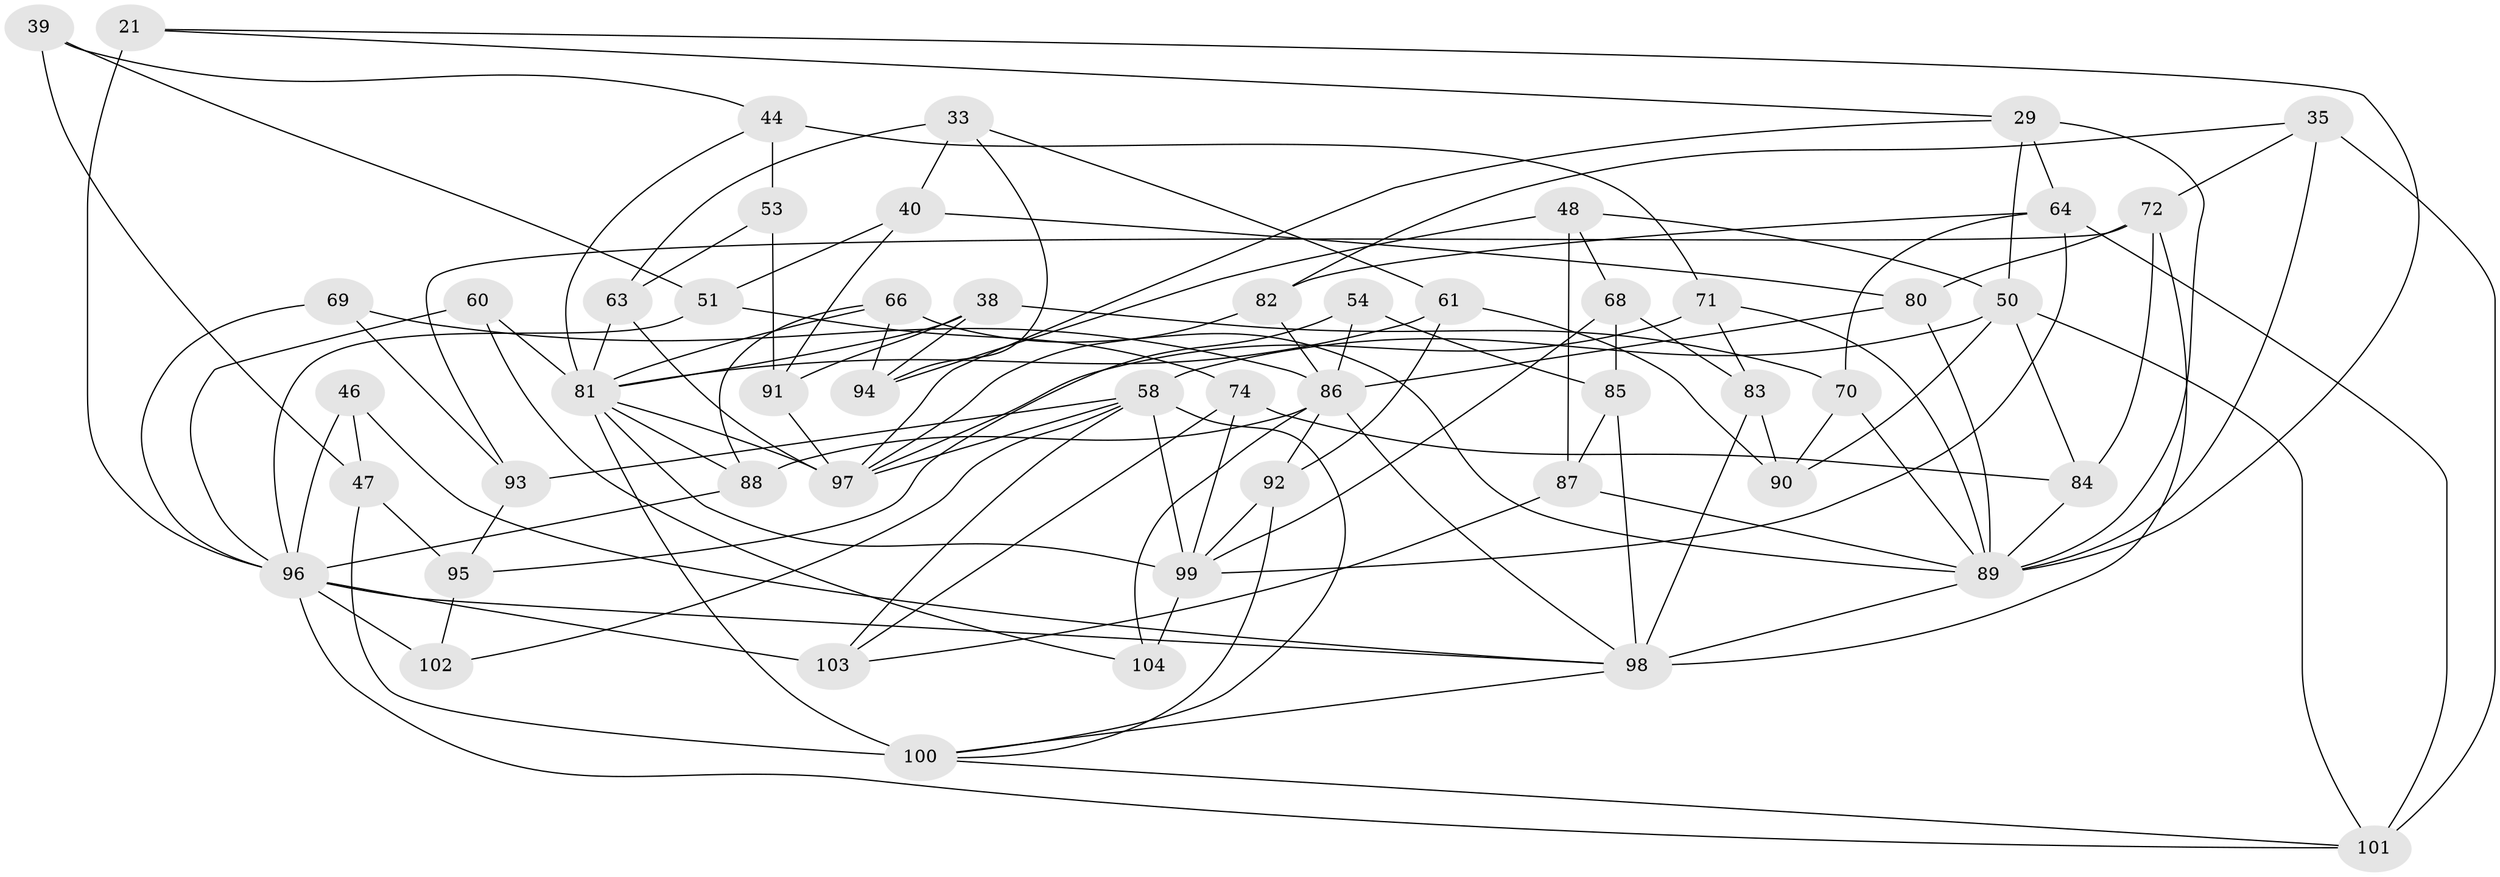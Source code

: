 // original degree distribution, {4: 1.0}
// Generated by graph-tools (version 1.1) at 2025/56/03/09/25 04:56:24]
// undirected, 52 vertices, 121 edges
graph export_dot {
graph [start="1"]
  node [color=gray90,style=filled];
  21 [super="+18"];
  29 [super="+27"];
  33;
  35 [super="+30"];
  38;
  39;
  40;
  44 [super="+37"];
  46;
  47 [super="+31"];
  48;
  50 [super="+36+43"];
  51;
  53;
  54;
  58 [super="+4+12+32"];
  60;
  61;
  63;
  64 [super="+11+20"];
  66;
  68;
  69;
  70;
  71 [super="+57"];
  72 [super="+55"];
  74 [super="+25"];
  80 [super="+78"];
  81 [super="+22+56+34+41"];
  82;
  83;
  84;
  85 [super="+5"];
  86 [super="+13+67"];
  87;
  88;
  89 [super="+6+59"];
  90;
  91;
  92;
  93 [super="+26"];
  94;
  95;
  96 [super="+14+17+62+8"];
  97 [super="+65"];
  98 [super="+1+23+77"];
  99 [super="+42+24"];
  100 [super="+49+79"];
  101 [super="+73"];
  102 [super="+76"];
  103 [super="+75"];
  104;
  21 -- 89;
  21 -- 29;
  21 -- 96 [weight=4];
  29 -- 64 [weight=2];
  29 -- 50;
  29 -- 89;
  29 -- 97;
  33 -- 94;
  33 -- 40;
  33 -- 63;
  33 -- 61;
  35 -- 82;
  35 -- 89 [weight=2];
  35 -- 72;
  35 -- 101 [weight=2];
  38 -- 91;
  38 -- 70;
  38 -- 94;
  38 -- 81;
  39 -- 47 [weight=2];
  39 -- 51;
  39 -- 44;
  40 -- 91;
  40 -- 51;
  40 -- 80;
  44 -- 53 [weight=2];
  44 -- 71 [weight=2];
  44 -- 81;
  46 -- 47;
  46 -- 98 [weight=2];
  46 -- 96;
  47 -- 95;
  47 -- 100 [weight=2];
  48 -- 94;
  48 -- 68;
  48 -- 50;
  48 -- 87;
  50 -- 58 [weight=2];
  50 -- 101 [weight=2];
  50 -- 90;
  50 -- 84;
  51 -- 74;
  51 -- 96;
  53 -- 63;
  53 -- 91;
  54 -- 85 [weight=2];
  54 -- 95;
  54 -- 86;
  58 -- 102;
  58 -- 99;
  58 -- 93 [weight=2];
  58 -- 103;
  58 -- 97;
  58 -- 100 [weight=2];
  60 -- 104;
  60 -- 96 [weight=2];
  60 -- 81;
  61 -- 90;
  61 -- 92;
  61 -- 81;
  63 -- 81;
  63 -- 97;
  64 -- 70;
  64 -- 101 [weight=2];
  64 -- 82;
  64 -- 99 [weight=2];
  66 -- 88;
  66 -- 94;
  66 -- 89;
  66 -- 81;
  68 -- 83;
  68 -- 85;
  68 -- 99;
  69 -- 93 [weight=2];
  69 -- 86;
  69 -- 96;
  70 -- 90;
  70 -- 89;
  71 -- 89;
  71 -- 83;
  71 -- 97 [weight=2];
  72 -- 80 [weight=2];
  72 -- 84;
  72 -- 98;
  72 -- 93;
  74 -- 84;
  74 -- 103 [weight=2];
  74 -- 99 [weight=2];
  80 -- 89 [weight=2];
  80 -- 86;
  81 -- 100 [weight=3];
  81 -- 88;
  81 -- 97;
  81 -- 99;
  82 -- 97;
  82 -- 86;
  83 -- 90;
  83 -- 98;
  84 -- 89;
  85 -- 87;
  85 -- 98 [weight=2];
  86 -- 98;
  86 -- 104;
  86 -- 88;
  86 -- 92;
  87 -- 89;
  87 -- 103;
  88 -- 96;
  89 -- 98 [weight=3];
  91 -- 97;
  92 -- 99;
  92 -- 100;
  93 -- 95;
  95 -- 102;
  96 -- 102 [weight=4];
  96 -- 103 [weight=2];
  96 -- 101;
  96 -- 98;
  98 -- 100;
  99 -- 104 [weight=2];
  100 -- 101;
}
